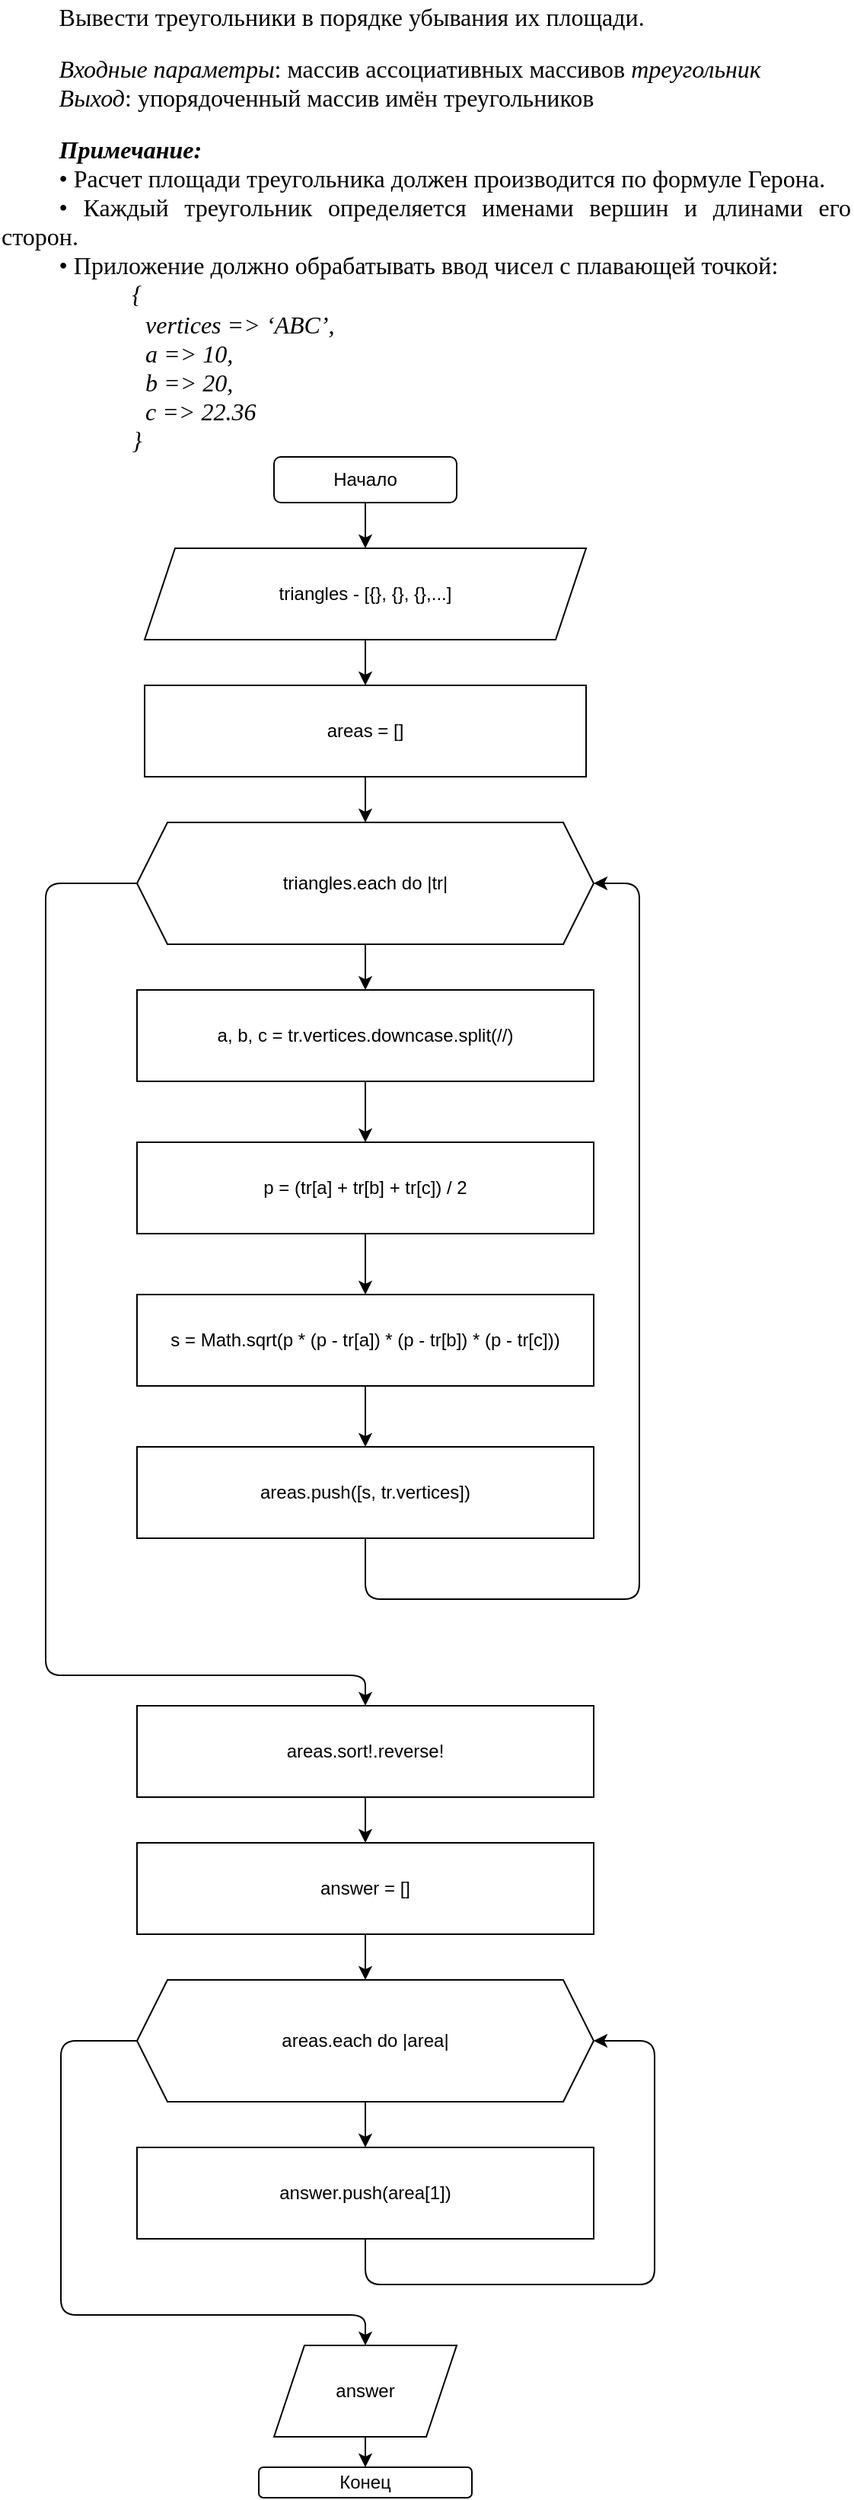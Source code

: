 <mxfile version="14.5.10" type="device"><diagram id="xNepXZLqO0fid6HI76c1" name="Page-1"><mxGraphModel dx="1146" dy="526" grid="1" gridSize="10" guides="1" tooltips="1" connect="1" arrows="1" fold="1" page="1" pageScale="1" pageWidth="850" pageHeight="1100" math="0" shadow="0"><root><mxCell id="0"/><mxCell id="1" parent="0"/><mxCell id="fwYz614GAV1oGJhYUwVC-1" value="&lt;span id=&quot;docs-internal-guid-d78cfbdf-7fff-9499-b2a1-063ab3ae9672&quot;&gt;&lt;p dir=&quot;ltr&quot; style=&quot;line-height: 1.2 ; text-indent: 28.35pt ; text-align: justify ; margin-top: 0pt ; margin-bottom: 0pt&quot;&gt;&lt;span style=&quot;font-size: 12pt ; font-family: &amp;#34;times new roman&amp;#34; ; background-color: transparent ; vertical-align: baseline&quot;&gt;Вывести треугольники в порядке убывания их площади.&lt;/span&gt;&lt;/p&gt;&lt;br&gt;&lt;p dir=&quot;ltr&quot; style=&quot;line-height: 1.2 ; text-indent: 28.35pt ; text-align: justify ; margin-top: 0pt ; margin-bottom: 0pt&quot;&gt;&lt;span style=&quot;font-size: 12pt ; font-family: &amp;#34;times new roman&amp;#34; ; background-color: transparent ; font-style: italic ; vertical-align: baseline&quot;&gt;Входные параметры&lt;/span&gt;&lt;span style=&quot;font-size: 12pt ; font-family: &amp;#34;times new roman&amp;#34; ; background-color: transparent ; vertical-align: baseline&quot;&gt;: массив ассоциативных массивов &lt;/span&gt;&lt;span style=&quot;font-size: 12pt ; font-family: &amp;#34;times new roman&amp;#34; ; background-color: transparent ; font-style: italic ; vertical-align: baseline&quot;&gt;треугольник&lt;/span&gt;&lt;/p&gt;&lt;p dir=&quot;ltr&quot; style=&quot;line-height: 1.2 ; text-indent: 28.35pt ; text-align: justify ; margin-top: 0pt ; margin-bottom: 0pt&quot;&gt;&lt;span style=&quot;font-size: 12pt ; font-family: &amp;#34;times new roman&amp;#34; ; background-color: transparent ; font-style: italic ; vertical-align: baseline&quot;&gt;Выход&lt;/span&gt;&lt;span style=&quot;font-size: 12pt ; font-family: &amp;#34;times new roman&amp;#34; ; background-color: transparent ; vertical-align: baseline&quot;&gt;: упорядоченный массив имён треугольников&lt;/span&gt;&lt;/p&gt;&lt;br&gt;&lt;p dir=&quot;ltr&quot; style=&quot;line-height: 1.2 ; text-indent: 28.35pt ; text-align: justify ; margin-top: 0pt ; margin-bottom: 0pt&quot;&gt;&lt;span style=&quot;font-size: 12pt ; font-family: &amp;#34;times new roman&amp;#34; ; background-color: transparent ; font-weight: 700 ; font-style: italic ; vertical-align: baseline&quot;&gt;Примечание:&lt;/span&gt;&lt;/p&gt;&lt;p dir=&quot;ltr&quot; style=&quot;line-height: 1.2 ; text-indent: 28.35pt ; text-align: justify ; margin-top: 0pt ; margin-bottom: 0pt&quot;&gt;&lt;span style=&quot;font-size: 12pt ; font-family: &amp;#34;times new roman&amp;#34; ; background-color: transparent ; vertical-align: baseline&quot;&gt;•&lt;/span&gt;&lt;span style=&quot;font-size: 12pt ; font-family: &amp;#34;times new roman&amp;#34; ; background-color: transparent ; vertical-align: baseline&quot;&gt;&lt;span class=&quot;Apple-tab-span&quot;&gt;&#9;&lt;/span&gt;&lt;/span&gt;&lt;span style=&quot;font-size: 12pt ; font-family: &amp;#34;times new roman&amp;#34; ; background-color: transparent ; vertical-align: baseline&quot;&gt;Расчет площади треугольника должен производится по формуле Герона.&lt;/span&gt;&lt;/p&gt;&lt;p dir=&quot;ltr&quot; style=&quot;line-height: 1.2 ; text-indent: 28.35pt ; text-align: justify ; margin-top: 0pt ; margin-bottom: 0pt&quot;&gt;&lt;span style=&quot;font-size: 12pt ; font-family: &amp;#34;times new roman&amp;#34; ; background-color: transparent ; vertical-align: baseline&quot;&gt;•&lt;/span&gt;&lt;span style=&quot;font-size: 12pt ; font-family: &amp;#34;times new roman&amp;#34; ; background-color: transparent ; vertical-align: baseline&quot;&gt;&lt;span class=&quot;Apple-tab-span&quot;&gt;&#9;&lt;/span&gt;&lt;/span&gt;&lt;span style=&quot;font-size: 12pt ; font-family: &amp;#34;times new roman&amp;#34; ; background-color: transparent ; vertical-align: baseline&quot;&gt;Каждый треугольник определяется именами вершин и длинами его сторон.&amp;nbsp;&lt;/span&gt;&lt;/p&gt;&lt;p dir=&quot;ltr&quot; style=&quot;line-height: 1.2 ; text-indent: 28.35pt ; text-align: justify ; margin-top: 0pt ; margin-bottom: 0pt&quot;&gt;&lt;span style=&quot;font-size: 12pt ; font-family: &amp;#34;times new roman&amp;#34; ; background-color: transparent ; vertical-align: baseline&quot;&gt;•&lt;/span&gt;&lt;span style=&quot;font-size: 12pt ; font-family: &amp;#34;times new roman&amp;#34; ; background-color: transparent ; vertical-align: baseline&quot;&gt;&lt;span class=&quot;Apple-tab-span&quot;&gt;&#9;&lt;/span&gt;&lt;/span&gt;&lt;span style=&quot;font-size: 12pt ; font-family: &amp;#34;times new roman&amp;#34; ; background-color: transparent ; vertical-align: baseline&quot;&gt;Приложение должно обрабатывать ввод чисел с плавающей точкой:&lt;/span&gt;&lt;/p&gt;&lt;p dir=&quot;ltr&quot; style=&quot;line-height: 1.2 ; margin-left: 64.35pt ; text-align: justify ; margin-top: 0pt ; margin-bottom: 0pt&quot;&gt;&lt;span style=&quot;font-size: 12pt ; font-family: &amp;#34;times new roman&amp;#34; ; background-color: transparent ; font-style: italic ; vertical-align: baseline&quot;&gt;{&amp;nbsp;&lt;/span&gt;&lt;/p&gt;&lt;p dir=&quot;ltr&quot; style=&quot;line-height: 1.2 ; margin-left: 70.9pt ; text-align: justify ; margin-top: 0pt ; margin-bottom: 0pt&quot;&gt;&lt;span style=&quot;font-size: 12pt ; font-family: &amp;#34;times new roman&amp;#34; ; background-color: transparent ; font-style: italic ; vertical-align: baseline&quot;&gt;vertices =&amp;gt; ‘ABC’,&lt;/span&gt;&lt;/p&gt;&lt;p dir=&quot;ltr&quot; style=&quot;line-height: 1.2 ; margin-left: 70.9pt ; text-align: justify ; margin-top: 0pt ; margin-bottom: 0pt&quot;&gt;&lt;span style=&quot;font-size: 12pt ; font-family: &amp;#34;times new roman&amp;#34; ; background-color: transparent ; font-style: italic ; vertical-align: baseline&quot;&gt;a =&amp;gt; 10,&lt;/span&gt;&lt;/p&gt;&lt;p dir=&quot;ltr&quot; style=&quot;line-height: 1.2 ; margin-left: 70.9pt ; text-align: justify ; margin-top: 0pt ; margin-bottom: 0pt&quot;&gt;&lt;span style=&quot;font-size: 12pt ; font-family: &amp;#34;times new roman&amp;#34; ; background-color: transparent ; font-style: italic ; vertical-align: baseline&quot;&gt;b =&amp;gt; 20,&lt;/span&gt;&lt;/p&gt;&lt;p dir=&quot;ltr&quot; style=&quot;line-height: 1.2 ; margin-left: 70.9pt ; text-align: justify ; margin-top: 0pt ; margin-bottom: 0pt&quot;&gt;&lt;span style=&quot;font-size: 12pt ; font-family: &amp;#34;times new roman&amp;#34; ; background-color: transparent ; font-style: italic ; vertical-align: baseline&quot;&gt;c =&amp;gt; 22.36&lt;/span&gt;&lt;/p&gt;&lt;p dir=&quot;ltr&quot; style=&quot;line-height: 1.2 ; margin-left: 64.35pt ; text-align: justify ; margin-top: 0pt ; margin-bottom: 0pt&quot;&gt;&lt;span style=&quot;font-size: 12pt ; font-family: &amp;#34;times new roman&amp;#34; ; background-color: transparent ; font-style: italic ; vertical-align: baseline&quot;&gt;}&lt;/span&gt;&lt;/p&gt;&lt;div&gt;&lt;span style=&quot;font-size: 12pt ; font-family: &amp;#34;times new roman&amp;#34; ; background-color: transparent ; font-style: italic ; vertical-align: baseline&quot;&gt;&lt;br&gt;&lt;/span&gt;&lt;/div&gt;&lt;/span&gt;" style="text;html=1;strokeColor=none;fillColor=none;align=center;verticalAlign=middle;whiteSpace=wrap;rounded=0;" vertex="1" parent="1"><mxGeometry x="10" y="10" width="560" height="320" as="geometry"/></mxCell><mxCell id="fwYz614GAV1oGJhYUwVC-2" value="triangles - [{}, {}, {},...]" style="shape=parallelogram;perimeter=parallelogramPerimeter;whiteSpace=wrap;html=1;fixedSize=1;" vertex="1" parent="1"><mxGeometry x="105" y="370" width="290" height="60" as="geometry"/></mxCell><mxCell id="fwYz614GAV1oGJhYUwVC-3" value="Начало" style="rounded=1;whiteSpace=wrap;html=1;" vertex="1" parent="1"><mxGeometry x="190" y="310" width="120" height="30" as="geometry"/></mxCell><mxCell id="fwYz614GAV1oGJhYUwVC-4" value="" style="endArrow=classic;html=1;exitX=0.5;exitY=1;exitDx=0;exitDy=0;entryX=0.5;entryY=0;entryDx=0;entryDy=0;" edge="1" parent="1" source="fwYz614GAV1oGJhYUwVC-3" target="fwYz614GAV1oGJhYUwVC-2"><mxGeometry width="50" height="50" relative="1" as="geometry"><mxPoint x="520" y="530" as="sourcePoint"/><mxPoint x="570" y="480" as="targetPoint"/></mxGeometry></mxCell><mxCell id="fwYz614GAV1oGJhYUwVC-6" value="areas = []" style="rounded=0;whiteSpace=wrap;html=1;" vertex="1" parent="1"><mxGeometry x="105" y="460" width="290" height="60" as="geometry"/></mxCell><mxCell id="fwYz614GAV1oGJhYUwVC-7" value="" style="endArrow=classic;html=1;exitX=0.5;exitY=1;exitDx=0;exitDy=0;entryX=0.5;entryY=0;entryDx=0;entryDy=0;" edge="1" parent="1" source="fwYz614GAV1oGJhYUwVC-2" target="fwYz614GAV1oGJhYUwVC-6"><mxGeometry width="50" height="50" relative="1" as="geometry"><mxPoint x="520" y="360" as="sourcePoint"/><mxPoint x="570" y="310" as="targetPoint"/></mxGeometry></mxCell><mxCell id="fwYz614GAV1oGJhYUwVC-8" value="triangles.each do |tr|" style="shape=hexagon;perimeter=hexagonPerimeter2;whiteSpace=wrap;html=1;fixedSize=1;" vertex="1" parent="1"><mxGeometry x="100" y="550" width="300" height="80" as="geometry"/></mxCell><mxCell id="fwYz614GAV1oGJhYUwVC-9" value="" style="endArrow=classic;html=1;exitX=0.5;exitY=1;exitDx=0;exitDy=0;" edge="1" parent="1" source="fwYz614GAV1oGJhYUwVC-6" target="fwYz614GAV1oGJhYUwVC-8"><mxGeometry width="50" height="50" relative="1" as="geometry"><mxPoint x="520" y="610" as="sourcePoint"/><mxPoint x="570" y="560" as="targetPoint"/></mxGeometry></mxCell><mxCell id="fwYz614GAV1oGJhYUwVC-10" value="a, b, c = tr.vertices.downcase.split(//)" style="rounded=0;whiteSpace=wrap;html=1;" vertex="1" parent="1"><mxGeometry x="100" y="660" width="300" height="60" as="geometry"/></mxCell><mxCell id="fwYz614GAV1oGJhYUwVC-11" value="" style="endArrow=classic;html=1;exitX=0.5;exitY=1;exitDx=0;exitDy=0;entryX=0.5;entryY=0;entryDx=0;entryDy=0;" edge="1" parent="1" source="fwYz614GAV1oGJhYUwVC-8" target="fwYz614GAV1oGJhYUwVC-10"><mxGeometry width="50" height="50" relative="1" as="geometry"><mxPoint x="450" y="660" as="sourcePoint"/><mxPoint x="500" y="610" as="targetPoint"/></mxGeometry></mxCell><mxCell id="fwYz614GAV1oGJhYUwVC-12" value="p = (tr[a] + tr[b] + tr[c]) / 2" style="rounded=0;whiteSpace=wrap;html=1;" vertex="1" parent="1"><mxGeometry x="100" y="760" width="300" height="60" as="geometry"/></mxCell><mxCell id="fwYz614GAV1oGJhYUwVC-14" value="" style="endArrow=classic;html=1;exitX=0.5;exitY=1;exitDx=0;exitDy=0;entryX=0.5;entryY=0;entryDx=0;entryDy=0;" edge="1" parent="1" source="fwYz614GAV1oGJhYUwVC-10" target="fwYz614GAV1oGJhYUwVC-12"><mxGeometry width="50" height="50" relative="1" as="geometry"><mxPoint x="500" y="750" as="sourcePoint"/><mxPoint x="550" y="700" as="targetPoint"/></mxGeometry></mxCell><mxCell id="fwYz614GAV1oGJhYUwVC-15" value="s = Math.sqrt(p * (p - tr[a]) * (p - tr[b]) * (p - tr[c]))" style="rounded=0;whiteSpace=wrap;html=1;" vertex="1" parent="1"><mxGeometry x="100" y="860" width="300" height="60" as="geometry"/></mxCell><mxCell id="fwYz614GAV1oGJhYUwVC-16" value="" style="endArrow=classic;html=1;exitX=0.5;exitY=1;exitDx=0;exitDy=0;entryX=0.5;entryY=0;entryDx=0;entryDy=0;" edge="1" target="fwYz614GAV1oGJhYUwVC-15" parent="1"><mxGeometry width="50" height="50" relative="1" as="geometry"><mxPoint x="250" y="820" as="sourcePoint"/><mxPoint x="550" y="800" as="targetPoint"/></mxGeometry></mxCell><mxCell id="fwYz614GAV1oGJhYUwVC-19" value="areas.push([s, tr.vertices])" style="rounded=0;whiteSpace=wrap;html=1;" vertex="1" parent="1"><mxGeometry x="100" y="960" width="300" height="60" as="geometry"/></mxCell><mxCell id="fwYz614GAV1oGJhYUwVC-20" value="" style="endArrow=classic;html=1;exitX=0.5;exitY=1;exitDx=0;exitDy=0;entryX=0.5;entryY=0;entryDx=0;entryDy=0;" edge="1" target="fwYz614GAV1oGJhYUwVC-19" parent="1"><mxGeometry width="50" height="50" relative="1" as="geometry"><mxPoint x="250" y="920" as="sourcePoint"/><mxPoint x="550" y="900" as="targetPoint"/></mxGeometry></mxCell><mxCell id="fwYz614GAV1oGJhYUwVC-21" value="" style="endArrow=classic;html=1;exitX=0.5;exitY=1;exitDx=0;exitDy=0;entryX=1;entryY=0.5;entryDx=0;entryDy=0;" edge="1" parent="1" source="fwYz614GAV1oGJhYUwVC-19" target="fwYz614GAV1oGJhYUwVC-8"><mxGeometry width="50" height="50" relative="1" as="geometry"><mxPoint x="520" y="860" as="sourcePoint"/><mxPoint x="430" y="560" as="targetPoint"/><Array as="points"><mxPoint x="250" y="1060"/><mxPoint x="430" y="1060"/><mxPoint x="430" y="590"/></Array></mxGeometry></mxCell><mxCell id="fwYz614GAV1oGJhYUwVC-22" value="" style="endArrow=classic;html=1;exitX=0;exitY=0.5;exitDx=0;exitDy=0;" edge="1" parent="1" source="fwYz614GAV1oGJhYUwVC-8"><mxGeometry width="50" height="50" relative="1" as="geometry"><mxPoint x="430" y="860" as="sourcePoint"/><mxPoint x="250" y="1130" as="targetPoint"/><Array as="points"><mxPoint x="40" y="590"/><mxPoint x="40" y="1110"/><mxPoint x="250" y="1110"/></Array></mxGeometry></mxCell><mxCell id="fwYz614GAV1oGJhYUwVC-23" value="areas.sort!.reverse!" style="rounded=0;whiteSpace=wrap;html=1;" vertex="1" parent="1"><mxGeometry x="100" y="1130" width="300" height="60" as="geometry"/></mxCell><mxCell id="fwYz614GAV1oGJhYUwVC-24" value="areas.each do |area|" style="shape=hexagon;perimeter=hexagonPerimeter2;whiteSpace=wrap;html=1;fixedSize=1;" vertex="1" parent="1"><mxGeometry x="100" y="1310" width="300" height="80" as="geometry"/></mxCell><mxCell id="fwYz614GAV1oGJhYUwVC-25" value="" style="endArrow=classic;html=1;exitX=0.5;exitY=1;exitDx=0;exitDy=0;" edge="1" target="fwYz614GAV1oGJhYUwVC-24" parent="1"><mxGeometry width="50" height="50" relative="1" as="geometry"><mxPoint x="250" y="1280" as="sourcePoint"/><mxPoint x="570" y="1320" as="targetPoint"/></mxGeometry></mxCell><mxCell id="fwYz614GAV1oGJhYUwVC-26" value="answer = []" style="rounded=0;whiteSpace=wrap;html=1;" vertex="1" parent="1"><mxGeometry x="100" y="1220" width="300" height="60" as="geometry"/></mxCell><mxCell id="fwYz614GAV1oGJhYUwVC-27" value="" style="endArrow=classic;html=1;exitX=0.5;exitY=1;exitDx=0;exitDy=0;" edge="1" parent="1" source="fwYz614GAV1oGJhYUwVC-23" target="fwYz614GAV1oGJhYUwVC-26"><mxGeometry width="50" height="50" relative="1" as="geometry"><mxPoint x="320" y="1350" as="sourcePoint"/><mxPoint x="370" y="1300" as="targetPoint"/></mxGeometry></mxCell><mxCell id="fwYz614GAV1oGJhYUwVC-30" value="" style="endArrow=classic;html=1;exitX=0.5;exitY=1;exitDx=0;exitDy=0;" edge="1" target="fwYz614GAV1oGJhYUwVC-31" parent="1"><mxGeometry width="50" height="50" relative="1" as="geometry"><mxPoint x="250" y="1390" as="sourcePoint"/><mxPoint x="370" y="1500" as="targetPoint"/></mxGeometry></mxCell><mxCell id="fwYz614GAV1oGJhYUwVC-31" value="answer.push(area[1])" style="rounded=0;whiteSpace=wrap;html=1;" vertex="1" parent="1"><mxGeometry x="100" y="1420" width="300" height="60" as="geometry"/></mxCell><mxCell id="fwYz614GAV1oGJhYUwVC-32" value="" style="endArrow=classic;html=1;exitX=0.5;exitY=1;exitDx=0;exitDy=0;entryX=1;entryY=0.5;entryDx=0;entryDy=0;" edge="1" parent="1" source="fwYz614GAV1oGJhYUwVC-31" target="fwYz614GAV1oGJhYUwVC-24"><mxGeometry width="50" height="50" relative="1" as="geometry"><mxPoint x="500" y="1500" as="sourcePoint"/><mxPoint x="440" y="1310" as="targetPoint"/><Array as="points"><mxPoint x="250" y="1510"/><mxPoint x="440" y="1510"/><mxPoint x="440" y="1350"/></Array></mxGeometry></mxCell><mxCell id="fwYz614GAV1oGJhYUwVC-33" value="" style="endArrow=classic;html=1;exitX=0;exitY=0.5;exitDx=0;exitDy=0;" edge="1" parent="1" source="fwYz614GAV1oGJhYUwVC-24"><mxGeometry width="50" height="50" relative="1" as="geometry"><mxPoint x="610" y="1390" as="sourcePoint"/><mxPoint x="250" y="1550" as="targetPoint"/><Array as="points"><mxPoint x="50" y="1350"/><mxPoint x="50" y="1530"/><mxPoint x="250" y="1530"/></Array></mxGeometry></mxCell><mxCell id="fwYz614GAV1oGJhYUwVC-34" value="&lt;span&gt;answer&lt;/span&gt;" style="shape=parallelogram;perimeter=parallelogramPerimeter;whiteSpace=wrap;html=1;fixedSize=1;" vertex="1" parent="1"><mxGeometry x="190" y="1550" width="120" height="60" as="geometry"/></mxCell><mxCell id="fwYz614GAV1oGJhYUwVC-35" value="Конец" style="rounded=1;whiteSpace=wrap;html=1;" vertex="1" parent="1"><mxGeometry x="180" y="1630" width="140" height="20" as="geometry"/></mxCell><mxCell id="fwYz614GAV1oGJhYUwVC-36" value="" style="endArrow=classic;html=1;exitX=0.5;exitY=1;exitDx=0;exitDy=0;entryX=0.5;entryY=0;entryDx=0;entryDy=0;" edge="1" parent="1" source="fwYz614GAV1oGJhYUwVC-34" target="fwYz614GAV1oGJhYUwVC-35"><mxGeometry width="50" height="50" relative="1" as="geometry"><mxPoint x="440" y="1600" as="sourcePoint"/><mxPoint x="490" y="1550" as="targetPoint"/></mxGeometry></mxCell></root></mxGraphModel></diagram></mxfile>